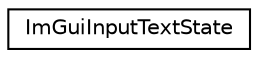 digraph "Graphical Class Hierarchy"
{
 // LATEX_PDF_SIZE
  edge [fontname="Helvetica",fontsize="10",labelfontname="Helvetica",labelfontsize="10"];
  node [fontname="Helvetica",fontsize="10",shape=record];
  rankdir="LR";
  Node0 [label="ImGuiInputTextState",height=0.2,width=0.4,color="black", fillcolor="white", style="filled",URL="$structImGuiInputTextState.html",tooltip=" "];
}
